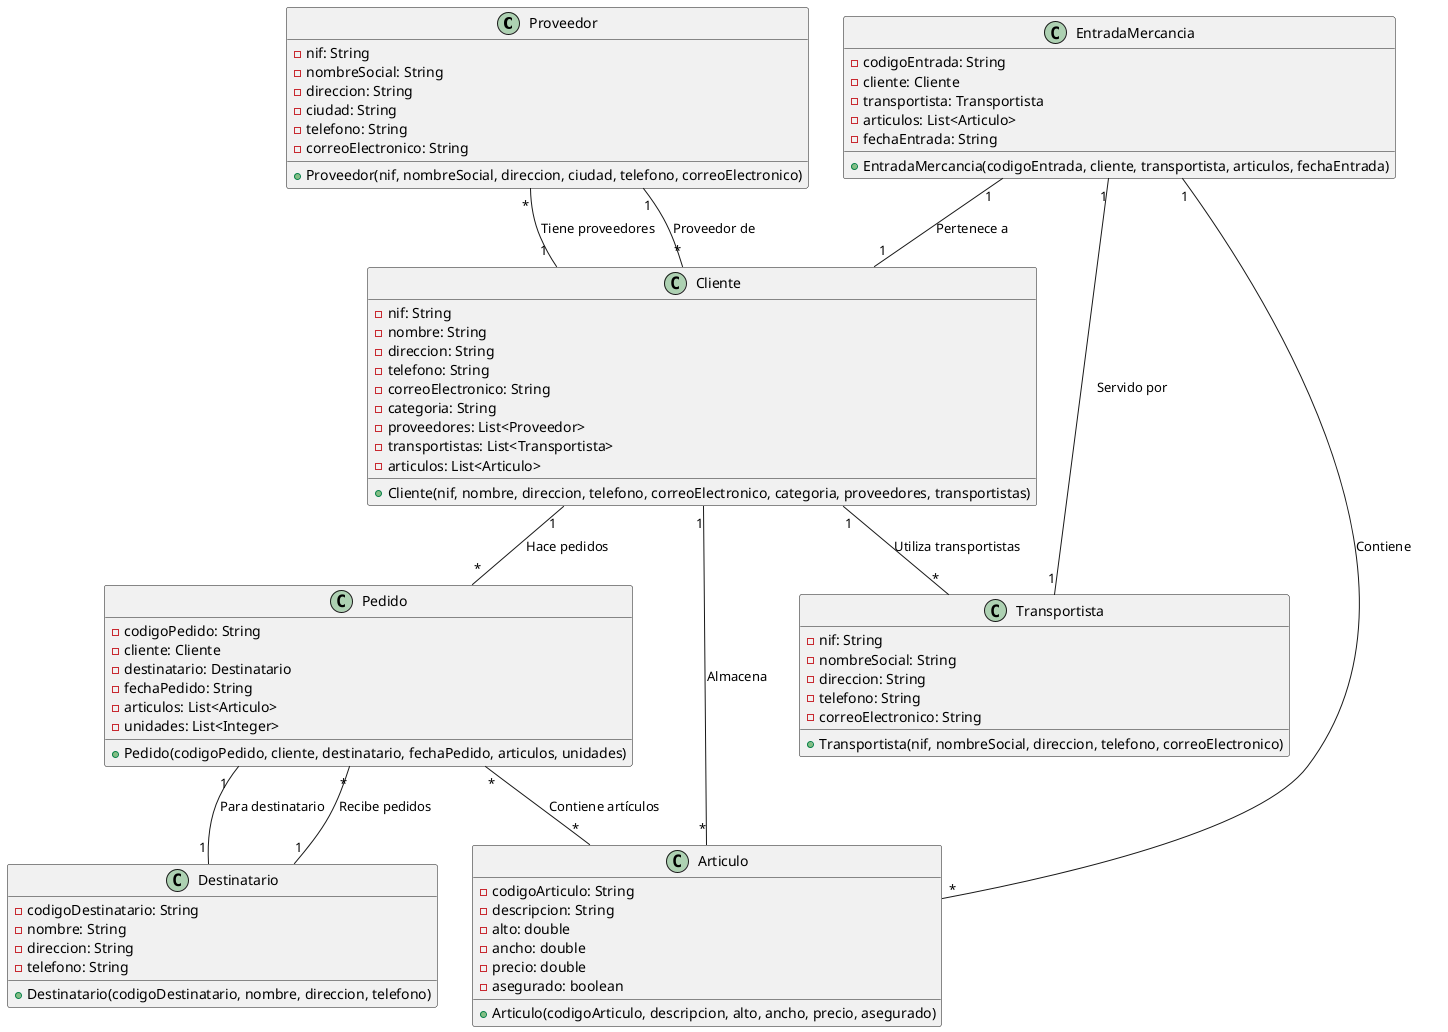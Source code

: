 @startuml

class Proveedor {
    - nif: String
    - nombreSocial: String
    - direccion: String
    - ciudad: String
    - telefono: String
    - correoElectronico: String
    + Proveedor(nif, nombreSocial, direccion, ciudad, telefono, correoElectronico)
}

class EntradaMercancia {
    - codigoEntrada: String
    - cliente: Cliente
    - transportista: Transportista
    - articulos: List<Articulo>
    - fechaEntrada: String
    + EntradaMercancia(codigoEntrada, cliente, transportista, articulos, fechaEntrada)
}

class Articulo {
    - codigoArticulo: String
    - descripcion: String
    - alto: double
    - ancho: double
    - precio: double
    - asegurado: boolean
    + Articulo(codigoArticulo, descripcion, alto, ancho, precio, asegurado)
}

class Cliente {
    - nif: String
    - nombre: String
    - direccion: String
    - telefono: String
    - correoElectronico: String
    - categoria: String
    - proveedores: List<Proveedor>
    - transportistas: List<Transportista>
    - articulos: List<Articulo>
    + Cliente(nif, nombre, direccion, telefono, correoElectronico, categoria, proveedores, transportistas)
}

class Transportista {
    - nif: String
    - nombreSocial: String
    - direccion: String
    - telefono: String
    - correoElectronico: String
    + Transportista(nif, nombreSocial, direccion, telefono, correoElectronico)
}

class Pedido {
    - codigoPedido: String
    - cliente: Cliente
    - destinatario: Destinatario
    - fechaPedido: String
    - articulos: List<Articulo>
    - unidades: List<Integer>
    + Pedido(codigoPedido, cliente, destinatario, fechaPedido, articulos, unidades)
}

class Destinatario {
    - codigoDestinatario: String
    - nombre: String
    - direccion: String
    - telefono: String
    + Destinatario(codigoDestinatario, nombre, direccion, telefono)
}

' Relaciones
Proveedor "1" -- "*" Cliente : "Proveedor de"
EntradaMercancia "1" -- "1" Cliente : "Pertenece a"
EntradaMercancia "1" -- "*" Articulo : "Contiene"
EntradaMercancia "1" -- "1" Transportista : "Servido por"
Cliente "1" -- "*" Proveedor : "Tiene proveedores"
Cliente "1" -- "*" Transportista : "Utiliza transportistas"
Cliente "1" -- "*" Articulo : "Almacena"
Cliente "1" -- "*" Pedido : "Hace pedidos"
Pedido "1" -- "1" Destinatario : "Para destinatario"
Pedido "*" -- "*" Articulo : "Contiene artículos"
Destinatario "1" -- "*" Pedido : "Recibe pedidos"

@enduml
